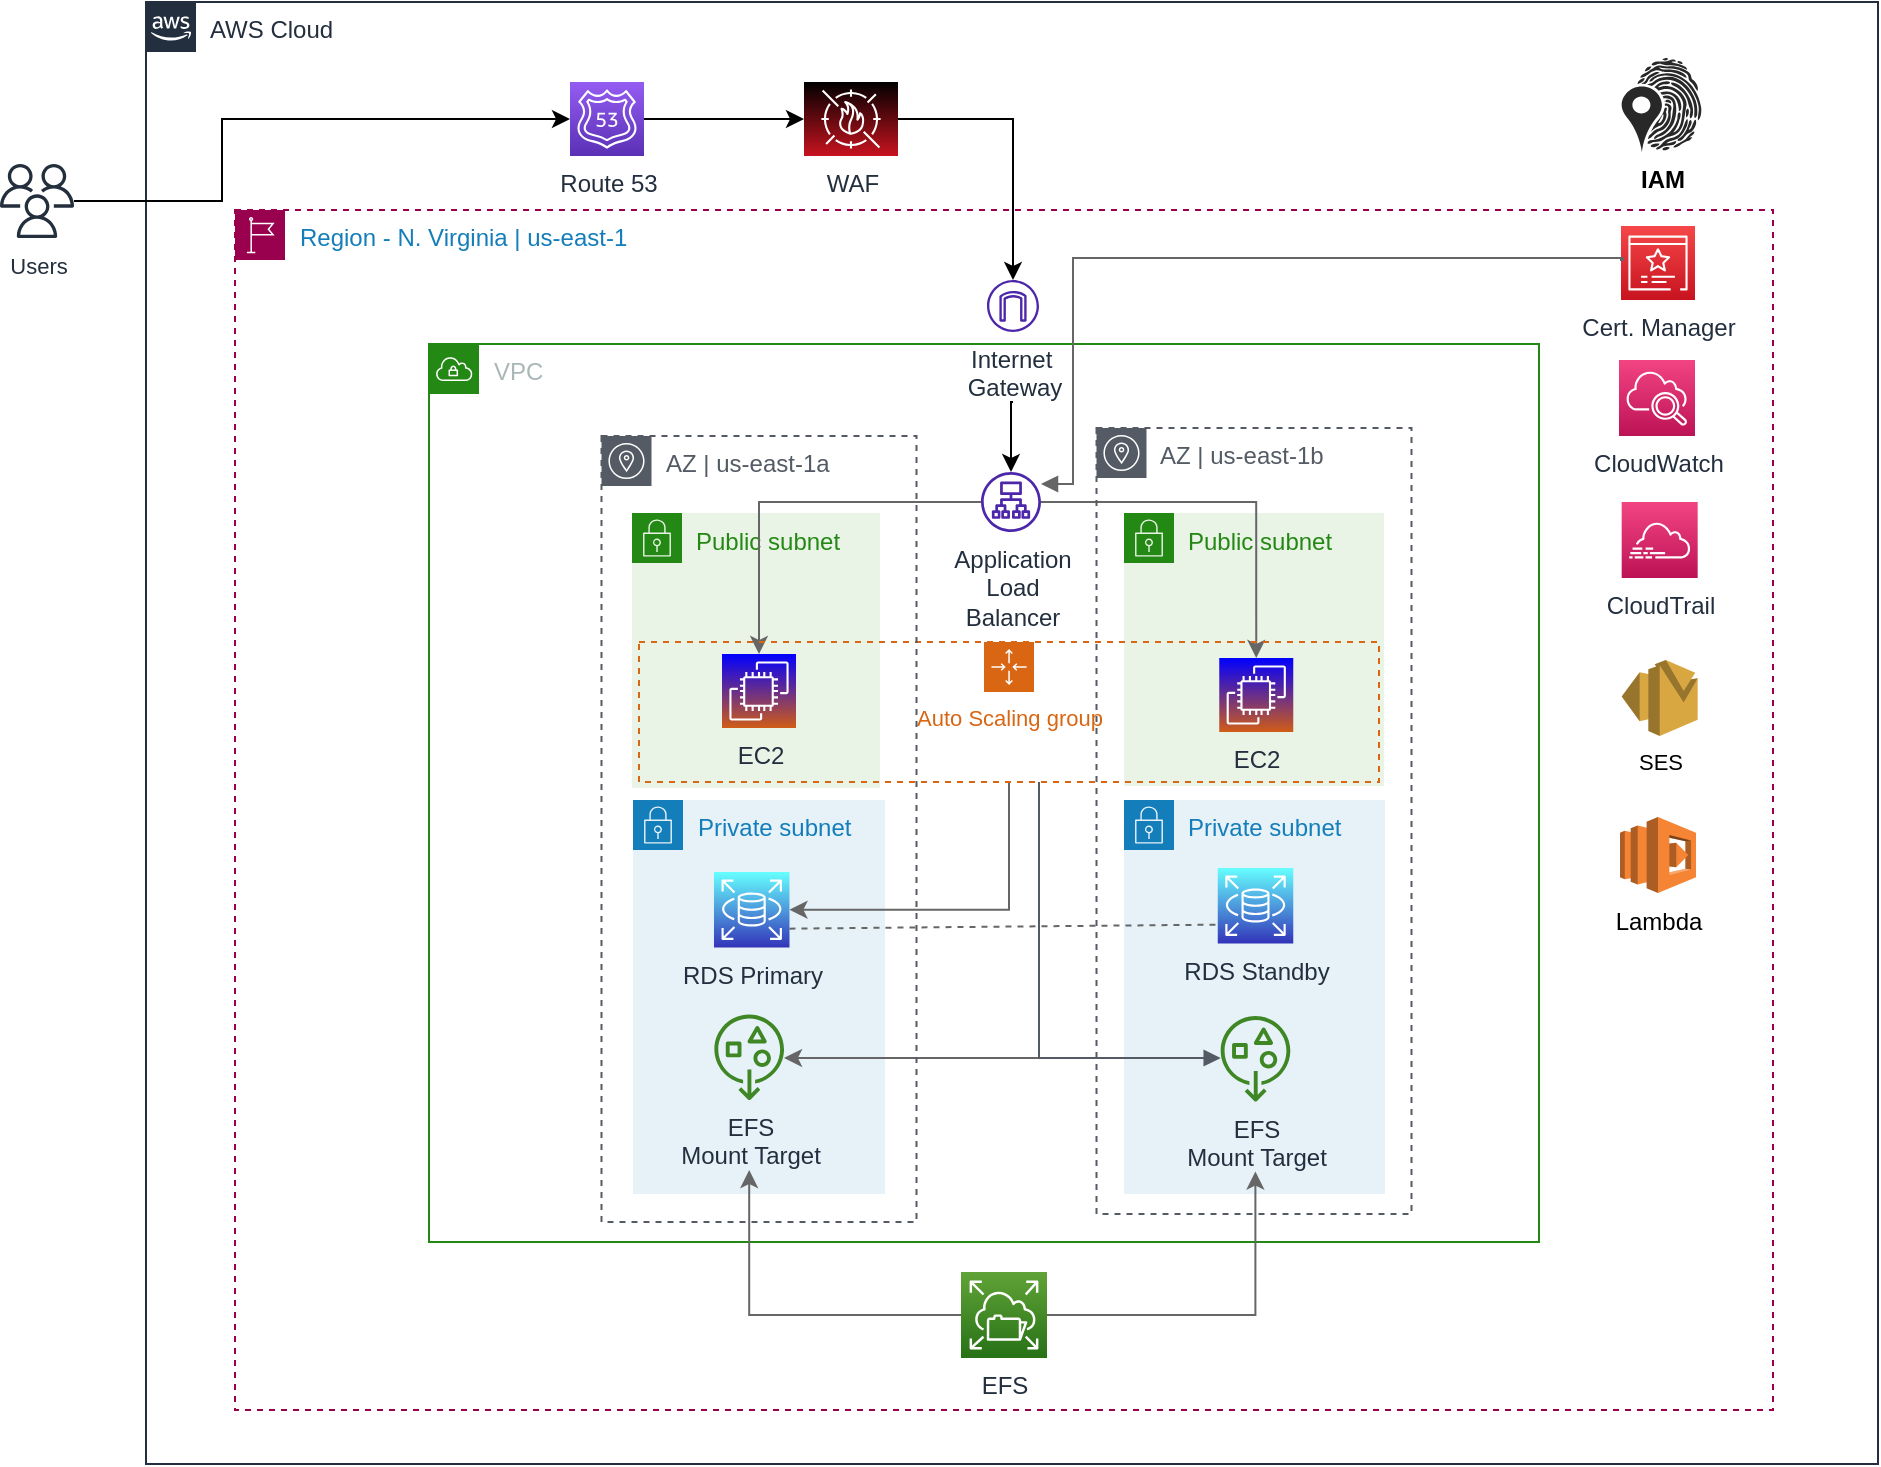 <mxfile version="20.8.5" type="google"><diagram id="0h22y3aq5ndWAQMtPJiH" name="Página-1"><mxGraphModel grid="0" page="0" gridSize="10" guides="1" tooltips="1" connect="1" arrows="1" fold="1" pageScale="1" pageWidth="827" pageHeight="1169" math="0" shadow="0"><root><mxCell id="0"/><mxCell id="1" parent="0"/><mxCell id="lHhikMJd-V9VMK6cSzPx-2" value="AWS Cloud" style="points=[[0,0],[0.25,0],[0.5,0],[0.75,0],[1,0],[1,0.25],[1,0.5],[1,0.75],[1,1],[0.75,1],[0.5,1],[0.25,1],[0,1],[0,0.75],[0,0.5],[0,0.25]];outlineConnect=0;gradientColor=none;html=1;whiteSpace=wrap;fontSize=12;fontStyle=0;container=1;pointerEvents=0;collapsible=0;recursiveResize=0;shape=mxgraph.aws4.group;grIcon=mxgraph.aws4.group_aws_cloud_alt;strokeColor=#232F3E;fillColor=none;verticalAlign=top;align=left;spacingLeft=30;fontColor=#232F3E;dashed=0;" vertex="1" parent="1"><mxGeometry x="-229" y="-37" width="866" height="731" as="geometry"/></mxCell><mxCell id="q6j6UjNQOZ0uqH9e2_U3-12" value="Route 53" style="sketch=0;points=[[0,0,0],[0.25,0,0],[0.5,0,0],[0.75,0,0],[1,0,0],[0,1,0],[0.25,1,0],[0.5,1,0],[0.75,1,0],[1,1,0],[0,0.25,0],[0,0.5,0],[0,0.75,0],[1,0.25,0],[1,0.5,0],[1,0.75,0]];outlineConnect=0;fontColor=#232F3E;gradientColor=#945DF2;gradientDirection=north;fillColor=#5A30B5;strokeColor=#ffffff;dashed=0;verticalLabelPosition=bottom;verticalAlign=top;align=center;html=1;fontSize=12;fontStyle=0;aspect=fixed;shape=mxgraph.aws4.resourceIcon;resIcon=mxgraph.aws4.route_53;" vertex="1" parent="lHhikMJd-V9VMK6cSzPx-2"><mxGeometry x="212" y="40" width="37" height="37" as="geometry"/></mxCell><mxCell id="-re6Psepgas59DJ_9qcS-3" value="&lt;b&gt;IAM&lt;/b&gt;" style="verticalLabelPosition=bottom;sketch=0;html=1;fillColor=#282828;strokeColor=none;verticalAlign=top;pointerEvents=1;align=center;shape=mxgraph.cisco_safe.security_icons.iam;dashed=1;dashPattern=1 2;" vertex="1" parent="lHhikMJd-V9VMK6cSzPx-2"><mxGeometry x="737.84" y="28" width="40" height="47" as="geometry"/></mxCell><mxCell id="q6j6UjNQOZ0uqH9e2_U3-13" value="WAF" style="sketch=0;points=[[0,0,0],[0.25,0,0],[0.5,0,0],[0.75,0,0],[1,0,0],[0,1,0],[0.25,1,0],[0.5,1,0],[0.75,1,0],[1,1,0],[0,0.25,0],[0,0.5,0],[0,0.75,0],[1,0.25,0],[1,0.5,0],[1,0.75,0]];outlineConnect=0;fontColor=#232F3E;gradientColor=#000000;gradientDirection=north;fillColor=#C7131F;strokeColor=#ffffff;dashed=0;verticalLabelPosition=bottom;verticalAlign=top;align=center;html=1;fontSize=12;fontStyle=0;aspect=fixed;shape=mxgraph.aws4.resourceIcon;resIcon=mxgraph.aws4.waf;" vertex="1" parent="lHhikMJd-V9VMK6cSzPx-2"><mxGeometry x="329" y="40" width="47" height="37" as="geometry"/></mxCell><mxCell id="9zoNgFlMILlcgB4sfkuG-5" value="" style="edgeStyle=orthogonalEdgeStyle;rounded=0;orthogonalLoop=1;jettySize=auto;html=1;endArrow=classic;endFill=1;" edge="1" parent="lHhikMJd-V9VMK6cSzPx-2" source="q6j6UjNQOZ0uqH9e2_U3-12" target="q6j6UjNQOZ0uqH9e2_U3-13"><mxGeometry relative="1" as="geometry"><mxPoint x="-105" y="63.5" as="sourcePoint"/><mxPoint x="118" y="63" as="targetPoint"/></mxGeometry></mxCell><mxCell id="lHhikMJd-V9VMK6cSzPx-7" style="edgeStyle=orthogonalEdgeStyle;orthogonalLoop=1;jettySize=auto;html=1;entryX=0;entryY=0.5;entryDx=0;entryDy=0;entryPerimeter=0;rounded=0;" edge="1" parent="1" source="kk4XrZv6BsKMPSV4_eAu-4" target="q6j6UjNQOZ0uqH9e2_U3-12"><mxGeometry relative="1" as="geometry"><Array as="points"><mxPoint x="-191" y="63"/><mxPoint x="-191" y="22"/></Array></mxGeometry></mxCell><mxCell id="kk4XrZv6BsKMPSV4_eAu-4" value="&lt;font style=&quot;font-size: 11px; line-height: 0.2;&quot;&gt;Users&lt;/font&gt;" style="sketch=0;outlineConnect=0;fontColor=#232F3E;gradientColor=none;fillColor=#232F3D;strokeColor=none;dashed=0;verticalLabelPosition=bottom;verticalAlign=top;align=center;html=1;fontSize=12;fontStyle=0;aspect=fixed;pointerEvents=1;shape=mxgraph.aws4.users;" vertex="1" parent="1"><mxGeometry x="-302" y="44" width="37" height="37" as="geometry"/></mxCell><mxCell id="q6j6UjNQOZ0uqH9e2_U3-1" value="Region - N. Virginia | us-east-1" style="points=[[0,0],[0.25,0],[0.5,0],[0.75,0],[1,0],[1,0.25],[1,0.5],[1,0.75],[1,1],[0.75,1],[0.5,1],[0.25,1],[0,1],[0,0.75],[0,0.5],[0,0.25]];outlineConnect=0;gradientColor=none;html=1;whiteSpace=wrap;fontSize=12;fontStyle=0;container=1;pointerEvents=0;collapsible=0;recursiveResize=0;shape=mxgraph.aws4.group;grIcon=mxgraph.aws4.group_region;strokeColor=#99004D;fillColor=none;verticalAlign=top;align=left;spacingLeft=30;fontColor=#147EBA;dashed=1;" vertex="1" parent="1"><mxGeometry x="-184.5" y="67" width="769" height="600" as="geometry"/></mxCell><mxCell id="9zoNgFlMILlcgB4sfkuG-8" value="" style="edgeStyle=orthogonalEdgeStyle;rounded=0;orthogonalLoop=1;jettySize=auto;html=1;startArrow=none;startFill=0;endArrow=classic;endFill=1;endSize=6;sourcePerimeterSpacing=35;targetPerimeterSpacing=0;startSize=0;" edge="1" parent="q6j6UjNQOZ0uqH9e2_U3-1" source="q6j6UjNQOZ0uqH9e2_U3-14" target="q6j6UjNQOZ0uqH9e2_U3-11"><mxGeometry relative="1" as="geometry"/></mxCell><mxCell id="q6j6UjNQOZ0uqH9e2_U3-14" value="Internet&amp;nbsp;&lt;br&gt;Gateway&lt;br&gt;" style="sketch=0;outlineConnect=0;fontColor=#232F3E;gradientColor=none;fillColor=#4D27AA;strokeColor=none;dashed=0;verticalLabelPosition=bottom;verticalAlign=top;align=center;html=1;fontSize=12;fontStyle=0;aspect=fixed;pointerEvents=1;shape=mxgraph.aws4.internet_gateway;" vertex="1" parent="q6j6UjNQOZ0uqH9e2_U3-1"><mxGeometry x="376" y="35" width="26" height="26" as="geometry"/></mxCell><mxCell id="q6j6UjNQOZ0uqH9e2_U3-2" value="VPC" style="points=[[0,0],[0.25,0],[0.5,0],[0.75,0],[1,0],[1,0.25],[1,0.5],[1,0.75],[1,1],[0.75,1],[0.5,1],[0.25,1],[0,1],[0,0.75],[0,0.5],[0,0.25]];outlineConnect=0;gradientColor=none;html=1;whiteSpace=wrap;fontSize=12;fontStyle=0;container=1;pointerEvents=0;collapsible=0;recursiveResize=0;shape=mxgraph.aws4.group;grIcon=mxgraph.aws4.group_vpc;strokeColor=#248814;fillColor=none;verticalAlign=top;align=left;spacingLeft=30;fontColor=#AAB7B8;dashed=0;" vertex="1" parent="q6j6UjNQOZ0uqH9e2_U3-1"><mxGeometry x="97" y="67" width="555" height="449" as="geometry"/></mxCell><mxCell id="q6j6UjNQOZ0uqH9e2_U3-4" value="Public subnet" style="points=[[0,0],[0.25,0],[0.5,0],[0.75,0],[1,0],[1,0.25],[1,0.5],[1,0.75],[1,1],[0.75,1],[0.5,1],[0.25,1],[0,1],[0,0.75],[0,0.5],[0,0.25]];outlineConnect=0;gradientColor=none;html=1;whiteSpace=wrap;fontSize=12;fontStyle=0;container=1;pointerEvents=0;collapsible=0;recursiveResize=0;shape=mxgraph.aws4.group;grIcon=mxgraph.aws4.group_security_group;grStroke=0;strokeColor=#248814;fillColor=#E9F3E6;verticalAlign=top;align=left;spacingLeft=30;fontColor=#248814;dashed=0;" vertex="1" parent="q6j6UjNQOZ0uqH9e2_U3-2"><mxGeometry x="101.5" y="84.5" width="124" height="137.5" as="geometry"/></mxCell><mxCell id="q6j6UjNQOZ0uqH9e2_U3-3" value="Public subnet" style="points=[[0,0],[0.25,0],[0.5,0],[0.75,0],[1,0],[1,0.25],[1,0.5],[1,0.75],[1,1],[0.75,1],[0.5,1],[0.25,1],[0,1],[0,0.75],[0,0.5],[0,0.25]];outlineConnect=0;gradientColor=none;html=1;whiteSpace=wrap;fontSize=12;fontStyle=0;container=1;pointerEvents=0;collapsible=0;recursiveResize=0;shape=mxgraph.aws4.group;grIcon=mxgraph.aws4.group_security_group;grStroke=0;strokeColor=#248814;fillColor=#E9F3E6;verticalAlign=top;align=left;spacingLeft=30;fontColor=#248814;dashed=0;" vertex="1" parent="q6j6UjNQOZ0uqH9e2_U3-2"><mxGeometry x="347.5" y="84.5" width="130" height="136.5" as="geometry"/></mxCell><mxCell id="kk4XrZv6BsKMPSV4_eAu-2" value="EC2" style="sketch=0;points=[[0,0,0],[0.25,0,0],[0.5,0,0],[0.75,0,0],[1,0,0],[0,1,0],[0.25,1,0],[0.5,1,0],[0.75,1,0],[1,1,0],[0,0.25,0],[0,0.5,0],[0,0.75,0],[1,0.25,0],[1,0.5,0],[1,0.75,0]];outlineConnect=0;fontColor=#232F3E;gradientColor=#0000FF;gradientDirection=north;fillColor=#D05C17;strokeColor=#ffffff;dashed=0;verticalLabelPosition=bottom;verticalAlign=top;align=center;html=1;fontSize=12;fontStyle=0;aspect=fixed;shape=mxgraph.aws4.resourceIcon;resIcon=mxgraph.aws4.ec2;" vertex="1" parent="q6j6UjNQOZ0uqH9e2_U3-3"><mxGeometry x="47.63" y="72.5" width="37" height="37" as="geometry"/></mxCell><mxCell id="q6j6UjNQOZ0uqH9e2_U3-9" value="Private subnet" style="points=[[0,0],[0.25,0],[0.5,0],[0.75,0],[1,0],[1,0.25],[1,0.5],[1,0.75],[1,1],[0.75,1],[0.5,1],[0.25,1],[0,1],[0,0.75],[0,0.5],[0,0.25]];outlineConnect=0;gradientColor=none;html=1;whiteSpace=wrap;fontSize=12;fontStyle=0;container=1;pointerEvents=0;collapsible=0;recursiveResize=0;shape=mxgraph.aws4.group;grIcon=mxgraph.aws4.group_security_group;grStroke=0;strokeColor=#147EBA;fillColor=#E6F2F8;verticalAlign=top;align=left;spacingLeft=30;fontColor=#147EBA;dashed=0;" vertex="1" parent="q6j6UjNQOZ0uqH9e2_U3-2"><mxGeometry x="102" y="228" width="126" height="197" as="geometry"/></mxCell><mxCell id="q6j6UjNQOZ0uqH9e2_U3-34" value="Private subnet" style="points=[[0,0],[0.25,0],[0.5,0],[0.75,0],[1,0],[1,0.25],[1,0.5],[1,0.75],[1,1],[0.75,1],[0.5,1],[0.25,1],[0,1],[0,0.75],[0,0.5],[0,0.25]];outlineConnect=0;gradientColor=none;html=1;whiteSpace=wrap;fontSize=12;fontStyle=0;container=1;pointerEvents=0;collapsible=0;recursiveResize=0;shape=mxgraph.aws4.group;grIcon=mxgraph.aws4.group_security_group;grStroke=0;strokeColor=#147EBA;fillColor=#E6F2F8;verticalAlign=top;align=left;spacingLeft=30;fontColor=#147EBA;dashed=0;" vertex="1" parent="q6j6UjNQOZ0uqH9e2_U3-2"><mxGeometry x="347.5" y="228" width="130.5" height="197" as="geometry"/></mxCell><mxCell id="kk4XrZv6BsKMPSV4_eAu-3" value="RDS Standby" style="sketch=0;points=[[0,0,0],[0.25,0,0],[0.5,0,0],[0.75,0,0],[1,0,0],[0,1,0],[0.25,1,0],[0.5,1,0],[0.75,1,0],[1,1,0],[0,0.25,0],[0,0.5,0],[0,0.75,0],[1,0.25,0],[1,0.5,0],[1,0.75,0]];outlineConnect=0;fontColor=#232F3E;gradientColor=#66FFFF;gradientDirection=north;fillColor=#3334B9;strokeColor=#ffffff;dashed=0;verticalLabelPosition=bottom;verticalAlign=top;align=center;html=1;fontSize=12;fontStyle=0;aspect=fixed;shape=mxgraph.aws4.resourceIcon;resIcon=mxgraph.aws4.rds;" vertex="1" parent="q6j6UjNQOZ0uqH9e2_U3-34"><mxGeometry x="46.88" y="34" width="37.75" height="37.75" as="geometry"/></mxCell><mxCell id="q6j6UjNQOZ0uqH9e2_U3-36" value="EFS&lt;br&gt;Mount Target" style="sketch=0;outlineConnect=0;fontColor=#232F3E;gradientColor=none;fillColor=#3F8624;strokeColor=none;dashed=0;verticalLabelPosition=bottom;verticalAlign=top;align=center;html=1;fontSize=12;fontStyle=0;aspect=fixed;pointerEvents=1;shape=mxgraph.aws4.general_access_points;" vertex="1" parent="q6j6UjNQOZ0uqH9e2_U3-34"><mxGeometry x="47.94" y="108" width="35.63" height="42.75" as="geometry"/></mxCell><mxCell id="q6j6UjNQOZ0uqH9e2_U3-29" value="EFS&lt;br&gt;Mount Target&lt;br&gt;" style="sketch=0;outlineConnect=0;fontColor=#232F3E;gradientColor=none;fillColor=#3F8624;strokeColor=none;dashed=0;verticalLabelPosition=bottom;verticalAlign=top;align=center;html=1;fontSize=12;fontStyle=0;aspect=fixed;pointerEvents=1;shape=mxgraph.aws4.general_access_points;" vertex="1" parent="q6j6UjNQOZ0uqH9e2_U3-2"><mxGeometry x="142.29" y="335.25" width="35.63" height="42.75" as="geometry"/></mxCell><mxCell id="kk4XrZv6BsKMPSV4_eAu-20" value="" style="edgeStyle=orthogonalEdgeStyle;rounded=0;orthogonalLoop=1;jettySize=auto;html=1;fontSize=11;entryX=0.5;entryY=0;entryDx=0;entryDy=0;entryPerimeter=0;strokeColor=#666666;" edge="1" parent="q6j6UjNQOZ0uqH9e2_U3-2" source="q6j6UjNQOZ0uqH9e2_U3-11" target="q6j6UjNQOZ0uqH9e2_U3-16"><mxGeometry relative="1" as="geometry"/></mxCell><mxCell id="kk4XrZv6BsKMPSV4_eAu-21" value="" style="edgeStyle=orthogonalEdgeStyle;rounded=0;orthogonalLoop=1;jettySize=auto;html=1;fontSize=11;entryX=0.5;entryY=0;entryDx=0;entryDy=0;entryPerimeter=0;strokeColor=#666666;" edge="1" parent="q6j6UjNQOZ0uqH9e2_U3-2" source="q6j6UjNQOZ0uqH9e2_U3-11" target="kk4XrZv6BsKMPSV4_eAu-2"><mxGeometry relative="1" as="geometry"/></mxCell><mxCell id="q6j6UjNQOZ0uqH9e2_U3-11" value="Application&lt;br&gt;Load&lt;br&gt;Balancer&lt;br&gt;" style="sketch=0;outlineConnect=0;fontColor=#232F3E;gradientColor=none;fillColor=#4D27AA;strokeColor=none;dashed=0;verticalLabelPosition=bottom;verticalAlign=top;align=center;html=1;fontSize=12;fontStyle=0;aspect=fixed;pointerEvents=1;shape=mxgraph.aws4.application_load_balancer;" vertex="1" parent="q6j6UjNQOZ0uqH9e2_U3-2"><mxGeometry x="276" y="64" width="30" height="30" as="geometry"/></mxCell><mxCell id="Ory0vePcsDtqXnU3ufEj-4" value="" style="edgeStyle=orthogonalEdgeStyle;rounded=0;orthogonalLoop=1;jettySize=auto;html=1;entryX=1;entryY=0.5;entryDx=0;entryDy=0;entryPerimeter=0;strokeColor=#666666;" edge="1" parent="q6j6UjNQOZ0uqH9e2_U3-2" source="kk4XrZv6BsKMPSV4_eAu-5" target="q6j6UjNQOZ0uqH9e2_U3-20"><mxGeometry relative="1" as="geometry"><mxPoint x="290" y="304" as="targetPoint"/></mxGeometry></mxCell><mxCell id="kk4XrZv6BsKMPSV4_eAu-5" value="Auto Scaling group" style="points=[[0,0],[0.25,0],[0.5,0],[0.75,0],[1,0],[1,0.25],[1,0.5],[1,0.75],[1,1],[0.75,1],[0.5,1],[0.25,1],[0,1],[0,0.75],[0,0.5],[0,0.25]];outlineConnect=0;gradientColor=none;fontSize=11;fontStyle=0;container=1;pointerEvents=0;collapsible=0;recursiveResize=0;shape=mxgraph.aws4.groupCenter;grIcon=mxgraph.aws4.group_auto_scaling_group;grStroke=1;strokeColor=#D86613;fillColor=none;verticalAlign=top;align=center;fontColor=#D86613;dashed=1;spacingTop=25;whiteSpace=wrap;html=1;labelBackgroundColor=default;" vertex="1" parent="q6j6UjNQOZ0uqH9e2_U3-2"><mxGeometry x="105" y="149" width="370" height="70" as="geometry"/></mxCell><mxCell id="q6j6UjNQOZ0uqH9e2_U3-16" value="EC2" style="sketch=0;points=[[0,0,0],[0.25,0,0],[0.5,0,0],[0.75,0,0],[1,0,0],[0,1,0],[0.25,1,0],[0.5,1,0],[0.75,1,0],[1,1,0],[0,0.25,0],[0,0.5,0],[0,0.75,0],[1,0.25,0],[1,0.5,0],[1,0.75,0]];outlineConnect=0;fontColor=#232F3E;gradientColor=#0000FF;gradientDirection=north;fillColor=#D05C17;strokeColor=#ffffff;dashed=0;verticalLabelPosition=bottom;verticalAlign=top;align=center;html=1;fontSize=12;fontStyle=0;aspect=fixed;shape=mxgraph.aws4.resourceIcon;resIcon=mxgraph.aws4.ec2;" vertex="1" parent="kk4XrZv6BsKMPSV4_eAu-5"><mxGeometry x="41.5" y="6" width="37" height="37" as="geometry"/></mxCell><mxCell id="q6j6UjNQOZ0uqH9e2_U3-20" value="RDS Primary" style="sketch=0;points=[[0,0,0],[0.25,0,0],[0.5,0,0],[0.75,0,0],[1,0,0],[0,1,0],[0.25,1,0],[0.5,1,0],[0.75,1,0],[1,1,0],[0,0.25,0],[0,0.5,0],[0,0.75,0],[1,0.25,0],[1,0.5,0],[1,0.75,0]];outlineConnect=0;fontColor=#232F3E;gradientColor=#66FFFF;gradientDirection=north;fillColor=#3334B9;strokeColor=#ffffff;dashed=0;verticalLabelPosition=bottom;verticalAlign=top;align=center;html=1;fontSize=12;fontStyle=0;aspect=fixed;shape=mxgraph.aws4.resourceIcon;resIcon=mxgraph.aws4.rds;" vertex="1" parent="q6j6UjNQOZ0uqH9e2_U3-2"><mxGeometry x="142.49" y="264" width="37.75" height="37.75" as="geometry"/></mxCell><mxCell id="kk4XrZv6BsKMPSV4_eAu-29" value="" style="edgeStyle=orthogonalEdgeStyle;rounded=0;orthogonalLoop=1;jettySize=auto;html=1;fontSize=11;strokeColor=#666666;" edge="1" parent="q6j6UjNQOZ0uqH9e2_U3-2" source="kk4XrZv6BsKMPSV4_eAu-5" target="q6j6UjNQOZ0uqH9e2_U3-29"><mxGeometry relative="1" as="geometry"><mxPoint x="91" y="175.5" as="targetPoint"/><Array as="points"><mxPoint x="305" y="357"/></Array></mxGeometry></mxCell><mxCell id="Ory0vePcsDtqXnU3ufEj-1" value="" style="edgeStyle=orthogonalEdgeStyle;html=1;endArrow=block;elbow=vertical;startArrow=none;endFill=1;strokeColor=#545B64;rounded=0;" edge="1" parent="q6j6UjNQOZ0uqH9e2_U3-2" source="kk4XrZv6BsKMPSV4_eAu-5" target="q6j6UjNQOZ0uqH9e2_U3-36"><mxGeometry width="100" relative="1" as="geometry"><mxPoint x="288" y="419" as="sourcePoint"/><mxPoint x="388" y="421.55" as="targetPoint"/><Array as="points"><mxPoint x="305" y="357"/></Array></mxGeometry></mxCell><mxCell id="Ory0vePcsDtqXnU3ufEj-7" value="" style="endArrow=none;dashed=1;html=1;rounded=0;strokeColor=#666666;exitX=1;exitY=0.75;exitDx=0;exitDy=0;exitPerimeter=0;entryX=0;entryY=0.75;entryDx=0;entryDy=0;entryPerimeter=0;" edge="1" parent="q6j6UjNQOZ0uqH9e2_U3-2" source="q6j6UjNQOZ0uqH9e2_U3-20" target="kk4XrZv6BsKMPSV4_eAu-3"><mxGeometry width="50" height="50" relative="1" as="geometry"><mxPoint x="275" y="325" as="sourcePoint"/><mxPoint x="325" y="275" as="targetPoint"/><Array as="points"/></mxGeometry></mxCell><mxCell id="soUhtKUM2j_JoszNcfBs-1" value="AZ | us-east-1a" style="sketch=0;outlineConnect=0;gradientColor=none;html=1;whiteSpace=wrap;fontSize=12;fontStyle=0;shape=mxgraph.aws4.group;grIcon=mxgraph.aws4.group_availability_zone;strokeColor=#545B64;fillColor=none;verticalAlign=top;align=left;spacingLeft=30;fontColor=#545B64;dashed=1;" vertex="1" parent="q6j6UjNQOZ0uqH9e2_U3-2"><mxGeometry x="86.25" y="46" width="157.5" height="393" as="geometry"/></mxCell><mxCell id="soUhtKUM2j_JoszNcfBs-2" value="AZ | us-east-1b" style="sketch=0;outlineConnect=0;gradientColor=none;html=1;whiteSpace=wrap;fontSize=12;fontStyle=0;shape=mxgraph.aws4.group;grIcon=mxgraph.aws4.group_availability_zone;strokeColor=#545B64;fillColor=none;verticalAlign=top;align=left;spacingLeft=30;fontColor=#545B64;dashed=1;" vertex="1" parent="q6j6UjNQOZ0uqH9e2_U3-2"><mxGeometry x="333.75" y="42" width="157.5" height="393" as="geometry"/></mxCell><mxCell id="kk4XrZv6BsKMPSV4_eAu-23" value="" style="edgeStyle=orthogonalEdgeStyle;rounded=0;orthogonalLoop=1;jettySize=auto;html=1;fontSize=11;strokeColor=#666666;strokeWidth=1;targetPerimeterSpacing=35;" edge="1" parent="q6j6UjNQOZ0uqH9e2_U3-1" source="q6j6UjNQOZ0uqH9e2_U3-28" target="q6j6UjNQOZ0uqH9e2_U3-29"><mxGeometry relative="1" as="geometry"><mxPoint x="303.5" y="612.5" as="targetPoint"/></mxGeometry></mxCell><mxCell id="kk4XrZv6BsKMPSV4_eAu-25" value="" style="edgeStyle=orthogonalEdgeStyle;rounded=0;orthogonalLoop=1;jettySize=auto;html=1;fontSize=11;strokeColor=#666666;sourcePerimeterSpacing=0;targetPerimeterSpacing=35;" edge="1" parent="q6j6UjNQOZ0uqH9e2_U3-1" source="q6j6UjNQOZ0uqH9e2_U3-28" target="q6j6UjNQOZ0uqH9e2_U3-36"><mxGeometry relative="1" as="geometry"><mxPoint x="469.5" y="612.5" as="targetPoint"/></mxGeometry></mxCell><mxCell id="q6j6UjNQOZ0uqH9e2_U3-28" value="EFS" style="sketch=0;points=[[0,0,0],[0.25,0,0],[0.5,0,0],[0.75,0,0],[1,0,0],[0,1,0],[0.25,1,0],[0.5,1,0],[0.75,1,0],[1,1,0],[0,0.25,0],[0,0.5,0],[0,0.75,0],[1,0.25,0],[1,0.5,0],[1,0.75,0]];outlineConnect=0;fontColor=#232F3E;gradientColor=#60A337;gradientDirection=north;fillColor=#277116;strokeColor=#ffffff;dashed=0;verticalLabelPosition=bottom;verticalAlign=top;align=center;html=1;fontSize=12;fontStyle=0;aspect=fixed;shape=mxgraph.aws4.resourceIcon;resIcon=mxgraph.aws4.elastic_file_system;" vertex="1" parent="q6j6UjNQOZ0uqH9e2_U3-1"><mxGeometry x="363" y="531" width="43" height="43" as="geometry"/></mxCell><mxCell id="q6j6UjNQOZ0uqH9e2_U3-33" value="CloudWatch&lt;br&gt;" style="sketch=0;points=[[0,0,0],[0.25,0,0],[0.5,0,0],[0.75,0,0],[1,0,0],[0,1,0],[0.25,1,0],[0.5,1,0],[0.75,1,0],[1,1,0],[0,0.25,0],[0,0.5,0],[0,0.75,0],[1,0.25,0],[1,0.5,0],[1,0.75,0]];points=[[0,0,0],[0.25,0,0],[0.5,0,0],[0.75,0,0],[1,0,0],[0,1,0],[0.25,1,0],[0.5,1,0],[0.75,1,0],[1,1,0],[0,0.25,0],[0,0.5,0],[0,0.75,0],[1,0.25,0],[1,0.5,0],[1,0.75,0]];outlineConnect=0;fontColor=#232F3E;gradientColor=#F34482;gradientDirection=north;fillColor=#BC1356;strokeColor=#ffffff;dashed=0;verticalLabelPosition=bottom;verticalAlign=top;align=center;html=1;fontSize=12;fontStyle=0;aspect=fixed;shape=mxgraph.aws4.resourceIcon;resIcon=mxgraph.aws4.cloudwatch_2;" vertex="1" parent="q6j6UjNQOZ0uqH9e2_U3-1"><mxGeometry x="692" y="75" width="38" height="38" as="geometry"/></mxCell><mxCell id="q5k8zf3uu7K52YJtsyiW-3" value="CloudTrail&lt;br&gt;" style="sketch=0;points=[[0,0,0],[0.25,0,0],[0.5,0,0],[0.75,0,0],[1,0,0],[0,1,0],[0.25,1,0],[0.5,1,0],[0.75,1,0],[1,1,0],[0,0.25,0],[0,0.5,0],[0,0.75,0],[1,0.25,0],[1,0.5,0],[1,0.75,0]];points=[[0,0,0],[0.25,0,0],[0.5,0,0],[0.75,0,0],[1,0,0],[0,1,0],[0.25,1,0],[0.5,1,0],[0.75,1,0],[1,1,0],[0,0.25,0],[0,0.5,0],[0,0.75,0],[1,0.25,0],[1,0.5,0],[1,0.75,0]];outlineConnect=0;fontColor=#232F3E;gradientColor=#F34482;gradientDirection=north;fillColor=#BC1356;strokeColor=#ffffff;dashed=0;verticalLabelPosition=bottom;verticalAlign=top;align=center;html=1;fontSize=12;fontStyle=0;aspect=fixed;shape=mxgraph.aws4.resourceIcon;resIcon=mxgraph.aws4.cloudtrail;" vertex="1" parent="q6j6UjNQOZ0uqH9e2_U3-1"><mxGeometry x="693.34" y="146" width="38" height="38" as="geometry"/></mxCell><mxCell id="kk4XrZv6BsKMPSV4_eAu-47" value="SES" style="outlineConnect=0;dashed=0;verticalLabelPosition=bottom;verticalAlign=top;align=center;html=1;shape=mxgraph.aws3.ses;fillColor=#D9A741;gradientColor=none;labelBackgroundColor=default;fontSize=11;" vertex="1" parent="q6j6UjNQOZ0uqH9e2_U3-1"><mxGeometry x="693.34" y="225" width="38" height="38" as="geometry"/></mxCell><mxCell id="q6j6UjNQOZ0uqH9e2_U3-31" value="Cert. Manager&lt;br&gt;" style="sketch=0;points=[[0,0,0],[0.25,0,0],[0.5,0,0],[0.75,0,0],[1,0,0],[0,1,0],[0.25,1,0],[0.5,1,0],[0.75,1,0],[1,1,0],[0,0.25,0],[0,0.5,0],[0,0.75,0],[1,0.25,0],[1,0.5,0],[1,0.75,0]];outlineConnect=0;fontColor=#232F3E;gradientColor=#F54749;gradientDirection=north;fillColor=#C7131F;strokeColor=#ffffff;dashed=0;verticalLabelPosition=bottom;verticalAlign=top;align=center;html=1;fontSize=12;fontStyle=0;aspect=fixed;shape=mxgraph.aws4.resourceIcon;resIcon=mxgraph.aws4.certificate_manager_3;" vertex="1" parent="q6j6UjNQOZ0uqH9e2_U3-1"><mxGeometry x="693" y="8" width="37" height="37" as="geometry"/></mxCell><mxCell id="LDrPB8hAmMTQrom41kRw-7" value="" style="edgeStyle=orthogonalEdgeStyle;html=1;endArrow=block;elbow=vertical;startArrow=none;endFill=1;strokeColor=#666666;rounded=0;" edge="1" parent="q6j6UjNQOZ0uqH9e2_U3-1" target="q6j6UjNQOZ0uqH9e2_U3-11"><mxGeometry width="100" relative="1" as="geometry"><mxPoint x="692.5" y="25" as="sourcePoint"/><mxPoint x="643" y="22" as="targetPoint"/><Array as="points"><mxPoint x="694" y="24"/><mxPoint x="419" y="24"/><mxPoint x="419" y="137"/></Array></mxGeometry></mxCell><mxCell id="tLG1y6lfxczqhLAhDbvw-1" value="Lambda" style="outlineConnect=0;dashed=0;verticalLabelPosition=bottom;verticalAlign=top;align=center;html=1;shape=mxgraph.aws3.lambda;fillColor=#F58534;gradientColor=none;" vertex="1" parent="q6j6UjNQOZ0uqH9e2_U3-1"><mxGeometry x="692.5" y="303.5" width="38" height="38" as="geometry"/></mxCell><mxCell id="-re6Psepgas59DJ_9qcS-1" value="" style="edgeStyle=orthogonalEdgeStyle;orthogonalLoop=1;jettySize=auto;html=1;rounded=0;" edge="1" parent="1" source="q6j6UjNQOZ0uqH9e2_U3-13" target="q6j6UjNQOZ0uqH9e2_U3-14"><mxGeometry relative="1" as="geometry"/></mxCell></root></mxGraphModel></diagram></mxfile>